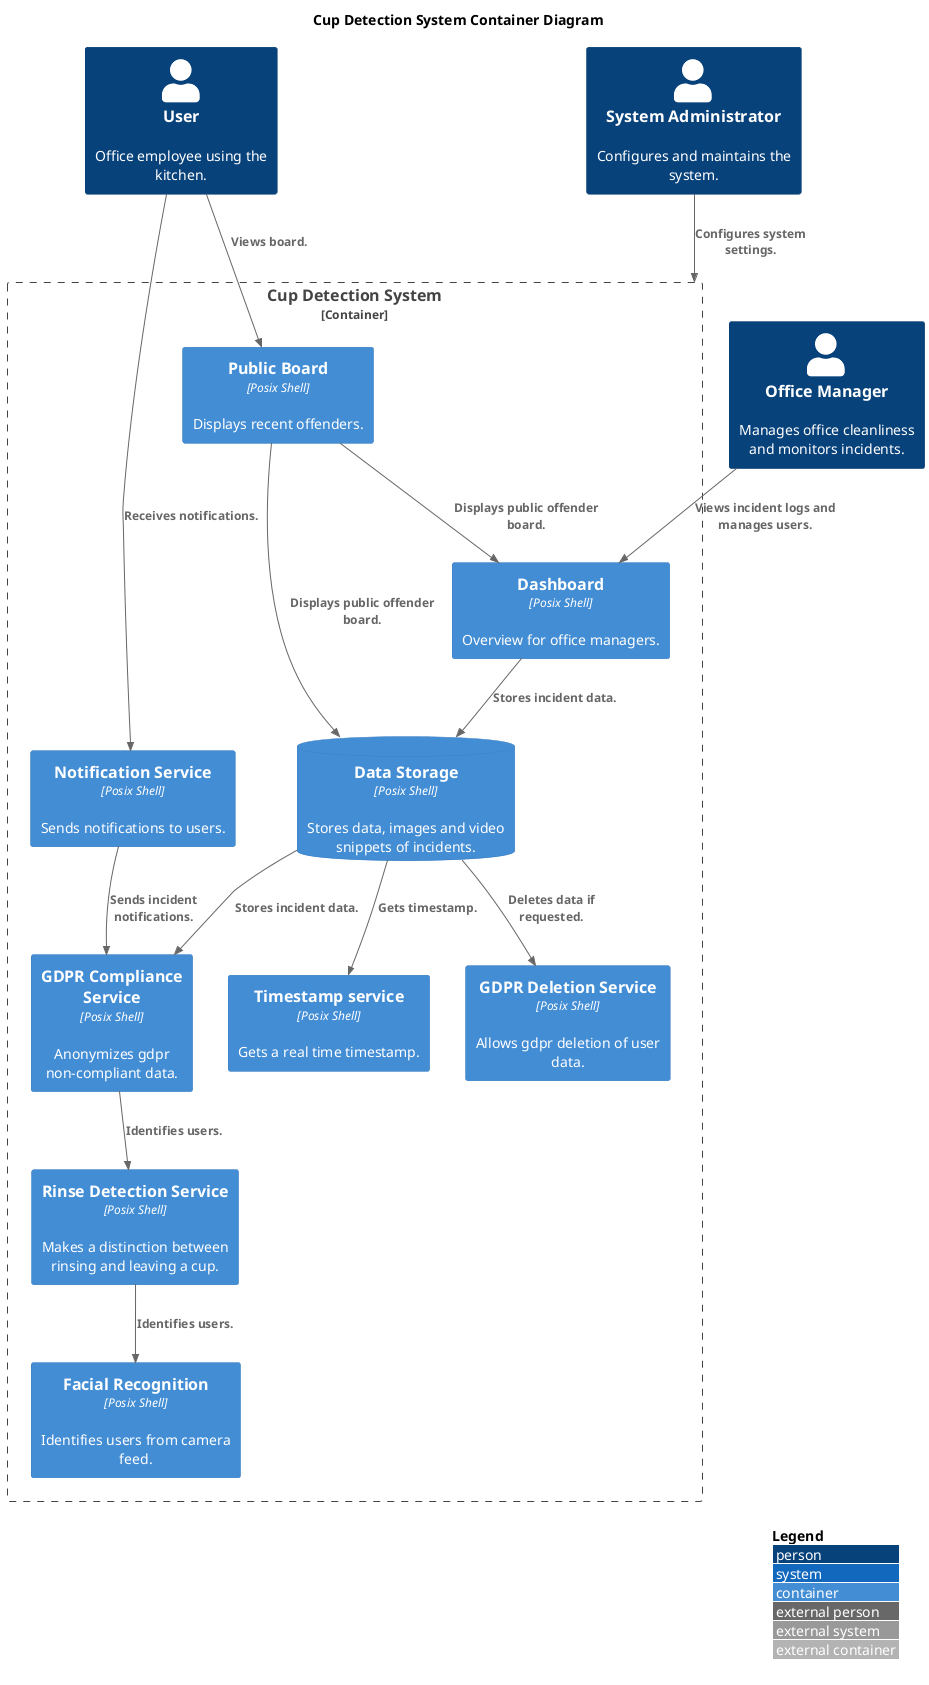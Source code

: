 @startuml cup-detection-system
!include <C4/C4_Container.puml>

LAYOUT_TOP_DOWN()
'LAYOUT_AS_SKETCH()
LAYOUT_WITH_LEGEND()

title Cup Detection System Container Diagram

Person(user, "User", "Office employee using the kitchen.")
Person(office_manager, "Office Manager", "Manages office cleanliness and monitors incidents.")
Person(system_admin, "System Administrator", "Configures and maintains the system.")

Container_Boundary(cup_detection_system, "Cup Detection System"){
Container(rinse_detection, "Rinse Detection Service", "Posix Shell", "Makes a distinction between rinsing and leaving a cup.")
Container(facial_recognition, "Facial Recognition", "Posix Shell", "Identifies users from camera feed.")
Container(gdpr_compliance, "GDPR Compliance Service", "Posix Shell", "Anonymizes gdpr non-compliant data.")
Container(notification_service, "Notification Service", "Posix Shell", "Sends notifications to users.")
ContainerDb(data_storage, "Data Storage", "Posix Shell", "Stores data, images and video snippets of incidents.")
Container(public_board, "Public Board", "Posix Shell", "Displays recent offenders.")
Container(gdpr_deletion, "GDPR Deletion Service", "Posix Shell", "Allows gdpr deletion of user data.")
Container(timestamp, "Timestamp service", "Posix Shell", "Gets a real time timestamp.")
Container(dashboard, "Dashboard", "Posix Shell", "Overview for office managers.")
}

Rel(user, notification_service, "Receives notifications.")
Rel(user, public_board, "Views board.")

Rel(office_manager, dashboard, "Views incident logs and manages users.")

Rel(system_admin, cup_detection_system, "Configures system settings.")

Rel(public_board, data_storage, "Displays public offender board.")
Rel(public_board, dashboard, "Displays public offender board.")

Rel(dashboard, data_storage, "Stores incident data.")

Rel(notification_service, gdpr_compliance, "Sends incident notifications.")
Rel(data_storage, gdpr_compliance, "Stores incident data.")
Rel(data_storage, gdpr_deletion, "Deletes data if requested.")

Rel(data_storage, timestamp, "Gets timestamp.")

Rel(gdpr_compliance, rinse_detection, "Identifies users.")
Rel(rinse_detection, facial_recognition, "Identifies users.")
@enduml